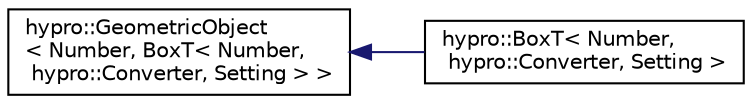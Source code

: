 digraph "Graphical Class Hierarchy"
{
  edge [fontname="Helvetica",fontsize="10",labelfontname="Helvetica",labelfontsize="10"];
  node [fontname="Helvetica",fontsize="10",shape=record];
  rankdir="LR";
  Node1 [label="hypro::GeometricObject\l\< Number, BoxT\< Number,\l hypro::Converter, Setting \> \>",height=0.2,width=0.4,color="black", fillcolor="white", style="filled",URL="$classhypro_1_1GeometricObject.html"];
  Node1 -> Node2 [dir="back",color="midnightblue",fontsize="10",style="solid",fontname="Helvetica"];
  Node2 [label="hypro::BoxT\< Number,\l hypro::Converter, Setting \>",height=0.2,width=0.4,color="black", fillcolor="white", style="filled",URL="$classhypro_1_1BoxT.html"];
}
